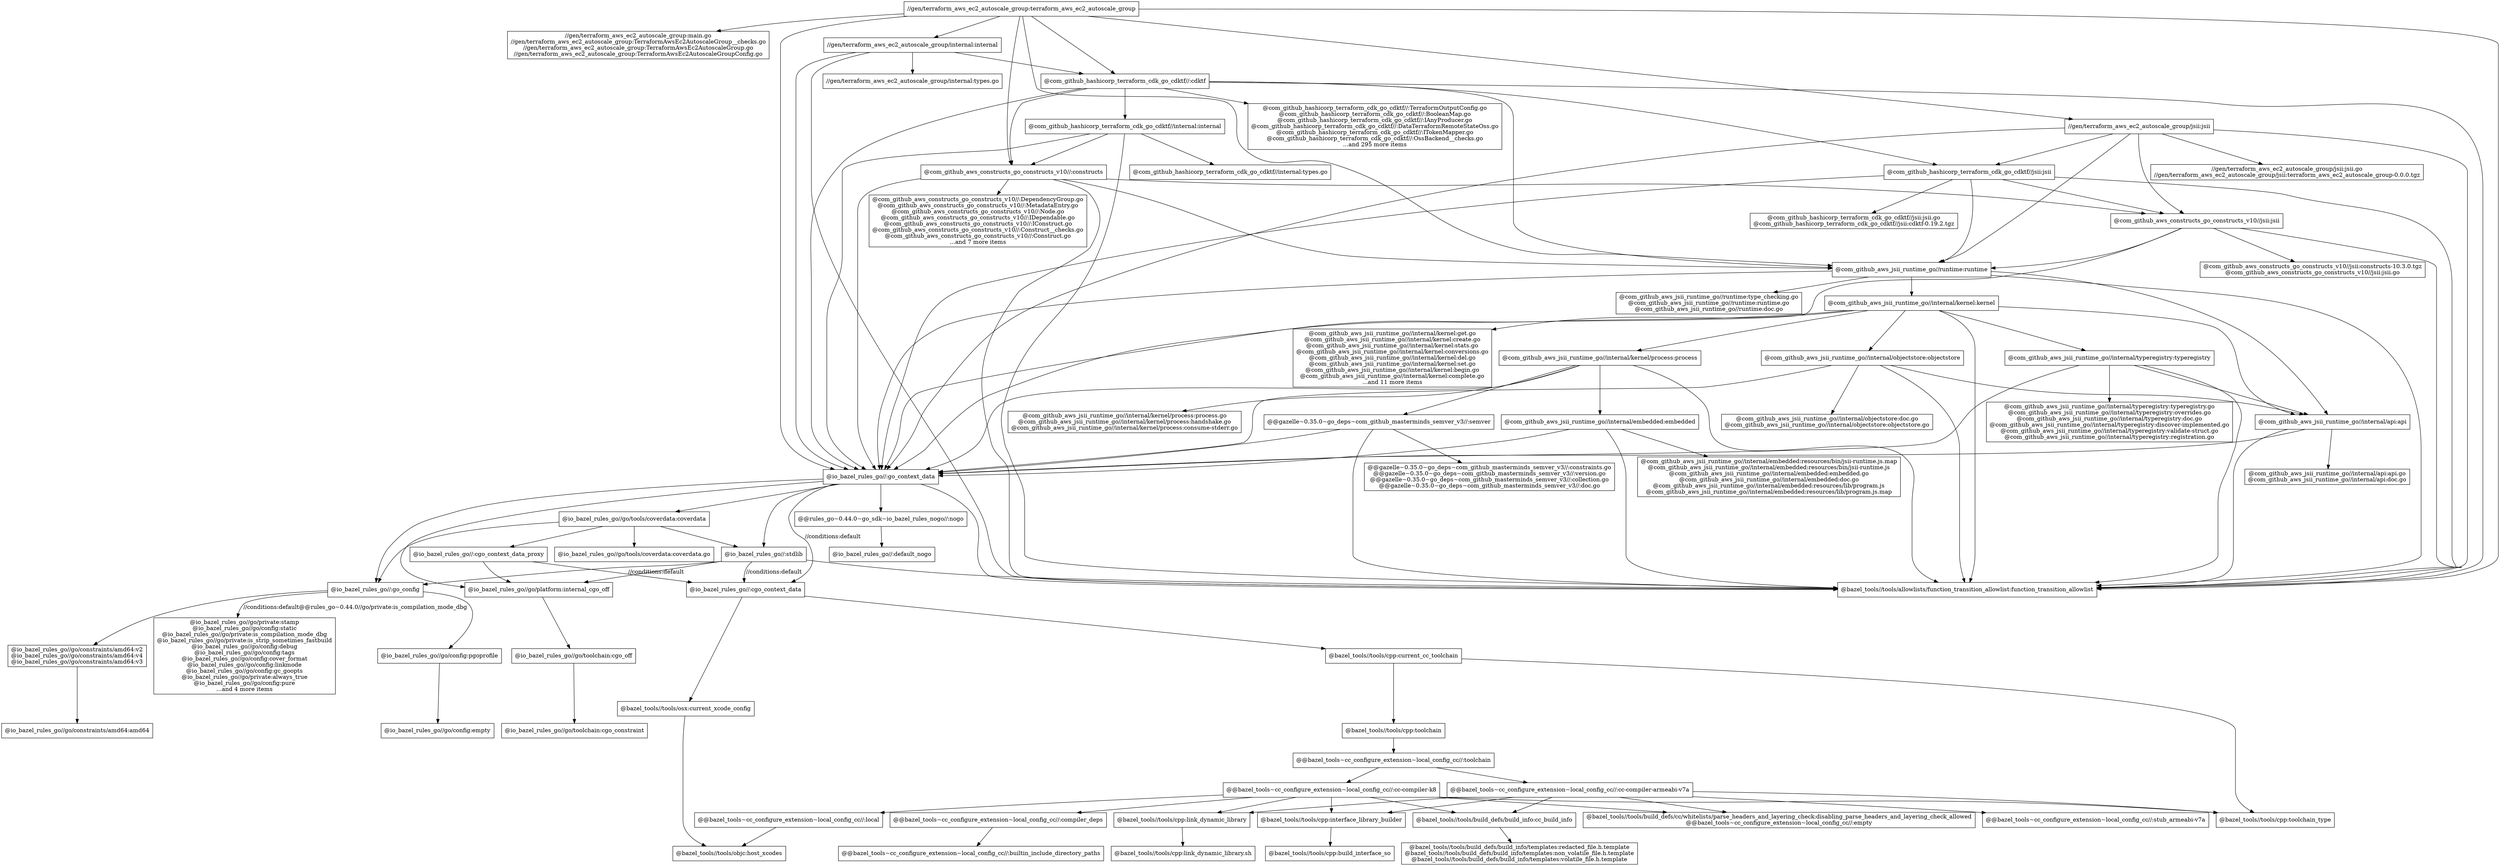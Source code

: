 digraph mygraph {
  node [shape=box];
  "//gen/terraform_aws_ec2_autoscale_group:terraform_aws_ec2_autoscale_group"
  "//gen/terraform_aws_ec2_autoscale_group:terraform_aws_ec2_autoscale_group" -> "//gen/terraform_aws_ec2_autoscale_group:main.go\n//gen/terraform_aws_ec2_autoscale_group:TerraformAwsEc2AutoscaleGroup__checks.go\n//gen/terraform_aws_ec2_autoscale_group:TerraformAwsEc2AutoscaleGroup.go\n//gen/terraform_aws_ec2_autoscale_group:TerraformAwsEc2AutoscaleGroupConfig.go"
  "//gen/terraform_aws_ec2_autoscale_group:terraform_aws_ec2_autoscale_group" -> "//gen/terraform_aws_ec2_autoscale_group/internal:internal"
  "//gen/terraform_aws_ec2_autoscale_group:terraform_aws_ec2_autoscale_group" -> "//gen/terraform_aws_ec2_autoscale_group/jsii:jsii"
  "//gen/terraform_aws_ec2_autoscale_group:terraform_aws_ec2_autoscale_group" -> "@com_github_aws_constructs_go_constructs_v10//:constructs"
  "//gen/terraform_aws_ec2_autoscale_group:terraform_aws_ec2_autoscale_group" -> "@com_github_aws_jsii_runtime_go//runtime:runtime"
  "//gen/terraform_aws_ec2_autoscale_group:terraform_aws_ec2_autoscale_group" -> "@com_github_hashicorp_terraform_cdk_go_cdktf//:cdktf"
  "//gen/terraform_aws_ec2_autoscale_group:terraform_aws_ec2_autoscale_group" -> "@io_bazel_rules_go//:go_context_data"
  "//gen/terraform_aws_ec2_autoscale_group:terraform_aws_ec2_autoscale_group" -> "@bazel_tools//tools/allowlists/function_transition_allowlist:function_transition_allowlist"
  "//gen/terraform_aws_ec2_autoscale_group/jsii:jsii"
  "//gen/terraform_aws_ec2_autoscale_group/jsii:jsii" -> "//gen/terraform_aws_ec2_autoscale_group/jsii:jsii.go\n//gen/terraform_aws_ec2_autoscale_group/jsii:terraform_aws_ec2_autoscale_group-0.0.0.tgz"
  "//gen/terraform_aws_ec2_autoscale_group/jsii:jsii" -> "@bazel_tools//tools/allowlists/function_transition_allowlist:function_transition_allowlist"
  "//gen/terraform_aws_ec2_autoscale_group/jsii:jsii" -> "@io_bazel_rules_go//:go_context_data"
  "//gen/terraform_aws_ec2_autoscale_group/jsii:jsii" -> "@com_github_hashicorp_terraform_cdk_go_cdktf//jsii:jsii"
  "//gen/terraform_aws_ec2_autoscale_group/jsii:jsii" -> "@com_github_aws_constructs_go_constructs_v10//jsii:jsii"
  "//gen/terraform_aws_ec2_autoscale_group/jsii:jsii" -> "@com_github_aws_jsii_runtime_go//runtime:runtime"
  "//gen/terraform_aws_ec2_autoscale_group:main.go\n//gen/terraform_aws_ec2_autoscale_group:TerraformAwsEc2AutoscaleGroup__checks.go\n//gen/terraform_aws_ec2_autoscale_group:TerraformAwsEc2AutoscaleGroup.go\n//gen/terraform_aws_ec2_autoscale_group:TerraformAwsEc2AutoscaleGroupConfig.go"
  "//gen/terraform_aws_ec2_autoscale_group/internal:internal"
  "//gen/terraform_aws_ec2_autoscale_group/internal:internal" -> "//gen/terraform_aws_ec2_autoscale_group/internal:types.go"
  "//gen/terraform_aws_ec2_autoscale_group/internal:internal" -> "@com_github_hashicorp_terraform_cdk_go_cdktf//:cdktf"
  "//gen/terraform_aws_ec2_autoscale_group/internal:internal" -> "@io_bazel_rules_go//:go_context_data"
  "//gen/terraform_aws_ec2_autoscale_group/internal:internal" -> "@bazel_tools//tools/allowlists/function_transition_allowlist:function_transition_allowlist"
  "@com_github_hashicorp_terraform_cdk_go_cdktf//:cdktf"
  "@com_github_hashicorp_terraform_cdk_go_cdktf//:cdktf" -> "@com_github_hashicorp_terraform_cdk_go_cdktf//:TerraformOutputConfig.go\n@com_github_hashicorp_terraform_cdk_go_cdktf//:BooleanMap.go\n@com_github_hashicorp_terraform_cdk_go_cdktf//:IAnyProducer.go\n@com_github_hashicorp_terraform_cdk_go_cdktf//:DataTerraformRemoteStateOss.go\n@com_github_hashicorp_terraform_cdk_go_cdktf//:ITokenMapper.go\n@com_github_hashicorp_terraform_cdk_go_cdktf//:OssBackend__checks.go\n...and 295 more items"
  "@com_github_hashicorp_terraform_cdk_go_cdktf//:cdktf" -> "@com_github_aws_constructs_go_constructs_v10//:constructs"
  "@com_github_hashicorp_terraform_cdk_go_cdktf//:cdktf" -> "@io_bazel_rules_go//:go_context_data"
  "@com_github_hashicorp_terraform_cdk_go_cdktf//:cdktf" -> "@bazel_tools//tools/allowlists/function_transition_allowlist:function_transition_allowlist"
  "@com_github_hashicorp_terraform_cdk_go_cdktf//:cdktf" -> "@com_github_aws_jsii_runtime_go//runtime:runtime"
  "@com_github_hashicorp_terraform_cdk_go_cdktf//:cdktf" -> "@com_github_hashicorp_terraform_cdk_go_cdktf//jsii:jsii"
  "@com_github_hashicorp_terraform_cdk_go_cdktf//:cdktf" -> "@com_github_hashicorp_terraform_cdk_go_cdktf//internal:internal"
  "@com_github_hashicorp_terraform_cdk_go_cdktf//internal:internal"
  "@com_github_hashicorp_terraform_cdk_go_cdktf//internal:internal" -> "@com_github_hashicorp_terraform_cdk_go_cdktf//internal:types.go"
  "@com_github_hashicorp_terraform_cdk_go_cdktf//internal:internal" -> "@com_github_aws_constructs_go_constructs_v10//:constructs"
  "@com_github_hashicorp_terraform_cdk_go_cdktf//internal:internal" -> "@io_bazel_rules_go//:go_context_data"
  "@com_github_hashicorp_terraform_cdk_go_cdktf//internal:internal" -> "@bazel_tools//tools/allowlists/function_transition_allowlist:function_transition_allowlist"
  "@com_github_hashicorp_terraform_cdk_go_cdktf//internal:types.go"
  "@com_github_aws_constructs_go_constructs_v10//:constructs"
  "@com_github_aws_constructs_go_constructs_v10//:constructs" -> "@com_github_aws_constructs_go_constructs_v10//:DependencyGroup.go\n@com_github_aws_constructs_go_constructs_v10//:MetadataEntry.go\n@com_github_aws_constructs_go_constructs_v10//:Node.go\n@com_github_aws_constructs_go_constructs_v10//:IDependable.go\n@com_github_aws_constructs_go_constructs_v10//:IConstruct.go\n@com_github_aws_constructs_go_constructs_v10//:Construct__checks.go\n@com_github_aws_constructs_go_constructs_v10//:Construct.go\n...and 7 more items"
  "@com_github_aws_constructs_go_constructs_v10//:constructs" -> "@io_bazel_rules_go//:go_context_data"
  "@com_github_aws_constructs_go_constructs_v10//:constructs" -> "@bazel_tools//tools/allowlists/function_transition_allowlist:function_transition_allowlist"
  "@com_github_aws_constructs_go_constructs_v10//:constructs" -> "@com_github_aws_jsii_runtime_go//runtime:runtime"
  "@com_github_aws_constructs_go_constructs_v10//:constructs" -> "@com_github_aws_constructs_go_constructs_v10//jsii:jsii"
  "@com_github_aws_constructs_go_constructs_v10//:DependencyGroup.go\n@com_github_aws_constructs_go_constructs_v10//:MetadataEntry.go\n@com_github_aws_constructs_go_constructs_v10//:Node.go\n@com_github_aws_constructs_go_constructs_v10//:IDependable.go\n@com_github_aws_constructs_go_constructs_v10//:IConstruct.go\n@com_github_aws_constructs_go_constructs_v10//:Construct__checks.go\n@com_github_aws_constructs_go_constructs_v10//:Construct.go\n...and 7 more items"
  "@com_github_hashicorp_terraform_cdk_go_cdktf//:TerraformOutputConfig.go\n@com_github_hashicorp_terraform_cdk_go_cdktf//:BooleanMap.go\n@com_github_hashicorp_terraform_cdk_go_cdktf//:IAnyProducer.go\n@com_github_hashicorp_terraform_cdk_go_cdktf//:DataTerraformRemoteStateOss.go\n@com_github_hashicorp_terraform_cdk_go_cdktf//:ITokenMapper.go\n@com_github_hashicorp_terraform_cdk_go_cdktf//:OssBackend__checks.go\n...and 295 more items"
  "//gen/terraform_aws_ec2_autoscale_group/internal:types.go"
  "//gen/terraform_aws_ec2_autoscale_group/jsii:jsii.go\n//gen/terraform_aws_ec2_autoscale_group/jsii:terraform_aws_ec2_autoscale_group-0.0.0.tgz"
  "@com_github_hashicorp_terraform_cdk_go_cdktf//jsii:jsii"
  "@com_github_hashicorp_terraform_cdk_go_cdktf//jsii:jsii" -> "@com_github_hashicorp_terraform_cdk_go_cdktf//jsii:jsii.go\n@com_github_hashicorp_terraform_cdk_go_cdktf//jsii:cdktf-0.19.2.tgz"
  "@com_github_hashicorp_terraform_cdk_go_cdktf//jsii:jsii" -> "@com_github_aws_constructs_go_constructs_v10//jsii:jsii"
  "@com_github_hashicorp_terraform_cdk_go_cdktf//jsii:jsii" -> "@bazel_tools//tools/allowlists/function_transition_allowlist:function_transition_allowlist"
  "@com_github_hashicorp_terraform_cdk_go_cdktf//jsii:jsii" -> "@io_bazel_rules_go//:go_context_data"
  "@com_github_hashicorp_terraform_cdk_go_cdktf//jsii:jsii" -> "@com_github_aws_jsii_runtime_go//runtime:runtime"
  "@com_github_aws_constructs_go_constructs_v10//jsii:jsii"
  "@com_github_aws_constructs_go_constructs_v10//jsii:jsii" -> "@com_github_aws_constructs_go_constructs_v10//jsii:constructs-10.3.0.tgz\n@com_github_aws_constructs_go_constructs_v10//jsii:jsii.go"
  "@com_github_aws_constructs_go_constructs_v10//jsii:jsii" -> "@com_github_aws_jsii_runtime_go//runtime:runtime"
  "@com_github_aws_constructs_go_constructs_v10//jsii:jsii" -> "@io_bazel_rules_go//:go_context_data"
  "@com_github_aws_constructs_go_constructs_v10//jsii:jsii" -> "@bazel_tools//tools/allowlists/function_transition_allowlist:function_transition_allowlist"
  "@com_github_aws_jsii_runtime_go//runtime:runtime"
  "@com_github_aws_jsii_runtime_go//runtime:runtime" -> "@com_github_aws_jsii_runtime_go//runtime:type_checking.go\n@com_github_aws_jsii_runtime_go//runtime:runtime.go\n@com_github_aws_jsii_runtime_go//runtime:doc.go"
  "@com_github_aws_jsii_runtime_go//runtime:runtime" -> "@bazel_tools//tools/allowlists/function_transition_allowlist:function_transition_allowlist"
  "@com_github_aws_jsii_runtime_go//runtime:runtime" -> "@io_bazel_rules_go//:go_context_data"
  "@com_github_aws_jsii_runtime_go//runtime:runtime" -> "@com_github_aws_jsii_runtime_go//internal/kernel:kernel"
  "@com_github_aws_jsii_runtime_go//runtime:runtime" -> "@com_github_aws_jsii_runtime_go//internal/api:api"
  "@com_github_aws_jsii_runtime_go//internal/kernel:kernel"
  "@com_github_aws_jsii_runtime_go//internal/kernel:kernel" -> "@com_github_aws_jsii_runtime_go//internal/kernel:get.go\n@com_github_aws_jsii_runtime_go//internal/kernel:create.go\n@com_github_aws_jsii_runtime_go//internal/kernel:stats.go\n@com_github_aws_jsii_runtime_go//internal/kernel:conversions.go\n@com_github_aws_jsii_runtime_go//internal/kernel:del.go\n@com_github_aws_jsii_runtime_go//internal/kernel:set.go\n@com_github_aws_jsii_runtime_go//internal/kernel:begin.go\n@com_github_aws_jsii_runtime_go//internal/kernel:complete.go\n...and 11 more items"
  "@com_github_aws_jsii_runtime_go//internal/kernel:kernel" -> "@bazel_tools//tools/allowlists/function_transition_allowlist:function_transition_allowlist"
  "@com_github_aws_jsii_runtime_go//internal/kernel:kernel" -> "@io_bazel_rules_go//:go_context_data"
  "@com_github_aws_jsii_runtime_go//internal/kernel:kernel" -> "@com_github_aws_jsii_runtime_go//internal/typeregistry:typeregistry"
  "@com_github_aws_jsii_runtime_go//internal/kernel:kernel" -> "@com_github_aws_jsii_runtime_go//internal/objectstore:objectstore"
  "@com_github_aws_jsii_runtime_go//internal/kernel:kernel" -> "@com_github_aws_jsii_runtime_go//internal/kernel/process:process"
  "@com_github_aws_jsii_runtime_go//internal/kernel:kernel" -> "@com_github_aws_jsii_runtime_go//internal/api:api"
  "@com_github_aws_jsii_runtime_go//internal/kernel/process:process"
  "@com_github_aws_jsii_runtime_go//internal/kernel/process:process" -> "@com_github_aws_jsii_runtime_go//internal/kernel/process:process.go\n@com_github_aws_jsii_runtime_go//internal/kernel/process:handshake.go\n@com_github_aws_jsii_runtime_go//internal/kernel/process:consume-stderr.go"
  "@com_github_aws_jsii_runtime_go//internal/kernel/process:process" -> "@bazel_tools//tools/allowlists/function_transition_allowlist:function_transition_allowlist"
  "@com_github_aws_jsii_runtime_go//internal/kernel/process:process" -> "@io_bazel_rules_go//:go_context_data"
  "@com_github_aws_jsii_runtime_go//internal/kernel/process:process" -> "@@gazelle~0.35.0~go_deps~com_github_masterminds_semver_v3//:semver"
  "@com_github_aws_jsii_runtime_go//internal/kernel/process:process" -> "@com_github_aws_jsii_runtime_go//internal/embedded:embedded"
  "@com_github_aws_jsii_runtime_go//internal/embedded:embedded"
  "@com_github_aws_jsii_runtime_go//internal/embedded:embedded" -> "@com_github_aws_jsii_runtime_go//internal/embedded:resources/bin/jsii-runtime.js.map\n@com_github_aws_jsii_runtime_go//internal/embedded:resources/bin/jsii-runtime.js\n@com_github_aws_jsii_runtime_go//internal/embedded:embedded.go\n@com_github_aws_jsii_runtime_go//internal/embedded:doc.go\n@com_github_aws_jsii_runtime_go//internal/embedded:resources/lib/program.js\n@com_github_aws_jsii_runtime_go//internal/embedded:resources/lib/program.js.map"
  "@com_github_aws_jsii_runtime_go//internal/embedded:embedded" -> "@bazel_tools//tools/allowlists/function_transition_allowlist:function_transition_allowlist"
  "@com_github_aws_jsii_runtime_go//internal/embedded:embedded" -> "@io_bazel_rules_go//:go_context_data"
  "@com_github_aws_jsii_runtime_go//internal/embedded:resources/bin/jsii-runtime.js.map\n@com_github_aws_jsii_runtime_go//internal/embedded:resources/bin/jsii-runtime.js\n@com_github_aws_jsii_runtime_go//internal/embedded:embedded.go\n@com_github_aws_jsii_runtime_go//internal/embedded:doc.go\n@com_github_aws_jsii_runtime_go//internal/embedded:resources/lib/program.js\n@com_github_aws_jsii_runtime_go//internal/embedded:resources/lib/program.js.map"
  "@@gazelle~0.35.0~go_deps~com_github_masterminds_semver_v3//:semver"
  "@@gazelle~0.35.0~go_deps~com_github_masterminds_semver_v3//:semver" -> "@@gazelle~0.35.0~go_deps~com_github_masterminds_semver_v3//:constraints.go\n@@gazelle~0.35.0~go_deps~com_github_masterminds_semver_v3//:version.go\n@@gazelle~0.35.0~go_deps~com_github_masterminds_semver_v3//:collection.go\n@@gazelle~0.35.0~go_deps~com_github_masterminds_semver_v3//:doc.go"
  "@@gazelle~0.35.0~go_deps~com_github_masterminds_semver_v3//:semver" -> "@io_bazel_rules_go//:go_context_data"
  "@@gazelle~0.35.0~go_deps~com_github_masterminds_semver_v3//:semver" -> "@bazel_tools//tools/allowlists/function_transition_allowlist:function_transition_allowlist"
  "@@gazelle~0.35.0~go_deps~com_github_masterminds_semver_v3//:constraints.go\n@@gazelle~0.35.0~go_deps~com_github_masterminds_semver_v3//:version.go\n@@gazelle~0.35.0~go_deps~com_github_masterminds_semver_v3//:collection.go\n@@gazelle~0.35.0~go_deps~com_github_masterminds_semver_v3//:doc.go"
  "@com_github_aws_jsii_runtime_go//internal/kernel/process:process.go\n@com_github_aws_jsii_runtime_go//internal/kernel/process:handshake.go\n@com_github_aws_jsii_runtime_go//internal/kernel/process:consume-stderr.go"
  "@com_github_aws_jsii_runtime_go//internal/objectstore:objectstore"
  "@com_github_aws_jsii_runtime_go//internal/objectstore:objectstore" -> "@com_github_aws_jsii_runtime_go//internal/objectstore:doc.go\n@com_github_aws_jsii_runtime_go//internal/objectstore:objectstore.go"
  "@com_github_aws_jsii_runtime_go//internal/objectstore:objectstore" -> "@bazel_tools//tools/allowlists/function_transition_allowlist:function_transition_allowlist"
  "@com_github_aws_jsii_runtime_go//internal/objectstore:objectstore" -> "@io_bazel_rules_go//:go_context_data"
  "@com_github_aws_jsii_runtime_go//internal/objectstore:objectstore" -> "@com_github_aws_jsii_runtime_go//internal/api:api"
  "@com_github_aws_jsii_runtime_go//internal/objectstore:doc.go\n@com_github_aws_jsii_runtime_go//internal/objectstore:objectstore.go"
  "@com_github_aws_jsii_runtime_go//internal/typeregistry:typeregistry"
  "@com_github_aws_jsii_runtime_go//internal/typeregistry:typeregistry" -> "@com_github_aws_jsii_runtime_go//internal/typeregistry:typeregistry.go\n@com_github_aws_jsii_runtime_go//internal/typeregistry:overrides.go\n@com_github_aws_jsii_runtime_go//internal/typeregistry:doc.go\n@com_github_aws_jsii_runtime_go//internal/typeregistry:discover-implemented.go\n@com_github_aws_jsii_runtime_go//internal/typeregistry:validate-struct.go\n@com_github_aws_jsii_runtime_go//internal/typeregistry:registration.go"
  "@com_github_aws_jsii_runtime_go//internal/typeregistry:typeregistry" -> "@bazel_tools//tools/allowlists/function_transition_allowlist:function_transition_allowlist"
  "@com_github_aws_jsii_runtime_go//internal/typeregistry:typeregistry" -> "@io_bazel_rules_go//:go_context_data"
  "@com_github_aws_jsii_runtime_go//internal/typeregistry:typeregistry" -> "@com_github_aws_jsii_runtime_go//internal/api:api"
  "@com_github_aws_jsii_runtime_go//internal/api:api"
  "@com_github_aws_jsii_runtime_go//internal/api:api" -> "@com_github_aws_jsii_runtime_go//internal/api:api.go\n@com_github_aws_jsii_runtime_go//internal/api:doc.go"
  "@com_github_aws_jsii_runtime_go//internal/api:api" -> "@bazel_tools//tools/allowlists/function_transition_allowlist:function_transition_allowlist"
  "@com_github_aws_jsii_runtime_go//internal/api:api" -> "@io_bazel_rules_go//:go_context_data"
  "@com_github_aws_jsii_runtime_go//internal/api:api.go\n@com_github_aws_jsii_runtime_go//internal/api:doc.go"
  "@com_github_aws_jsii_runtime_go//internal/typeregistry:typeregistry.go\n@com_github_aws_jsii_runtime_go//internal/typeregistry:overrides.go\n@com_github_aws_jsii_runtime_go//internal/typeregistry:doc.go\n@com_github_aws_jsii_runtime_go//internal/typeregistry:discover-implemented.go\n@com_github_aws_jsii_runtime_go//internal/typeregistry:validate-struct.go\n@com_github_aws_jsii_runtime_go//internal/typeregistry:registration.go"
  "@com_github_aws_jsii_runtime_go//internal/kernel:get.go\n@com_github_aws_jsii_runtime_go//internal/kernel:create.go\n@com_github_aws_jsii_runtime_go//internal/kernel:stats.go\n@com_github_aws_jsii_runtime_go//internal/kernel:conversions.go\n@com_github_aws_jsii_runtime_go//internal/kernel:del.go\n@com_github_aws_jsii_runtime_go//internal/kernel:set.go\n@com_github_aws_jsii_runtime_go//internal/kernel:begin.go\n@com_github_aws_jsii_runtime_go//internal/kernel:complete.go\n...and 11 more items"
  "@io_bazel_rules_go//:go_context_data"
  "@io_bazel_rules_go//:go_context_data" -> "@io_bazel_rules_go//:cgo_context_data"
  [label="//conditions:default"];
  "@io_bazel_rules_go//:go_context_data" -> "@io_bazel_rules_go//:go_config"
  "@io_bazel_rules_go//:go_context_data" -> "@@rules_go~0.44.0~go_sdk~io_bazel_rules_nogo//:nogo"
  "@io_bazel_rules_go//:go_context_data" -> "@io_bazel_rules_go//:stdlib"
  "@io_bazel_rules_go//:go_context_data" -> "@bazel_tools//tools/allowlists/function_transition_allowlist:function_transition_allowlist"
  "@io_bazel_rules_go//:go_context_data" -> "@io_bazel_rules_go//go/platform:internal_cgo_off"
  "@io_bazel_rules_go//:go_context_data" -> "@io_bazel_rules_go//go/tools/coverdata:coverdata"
  "@io_bazel_rules_go//go/tools/coverdata:coverdata"
  "@io_bazel_rules_go//go/tools/coverdata:coverdata" -> "@io_bazel_rules_go//go/tools/coverdata:coverdata.go"
  "@io_bazel_rules_go//go/tools/coverdata:coverdata" -> "@io_bazel_rules_go//:stdlib"
  "@io_bazel_rules_go//go/tools/coverdata:coverdata" -> "@io_bazel_rules_go//:cgo_context_data_proxy"
  "@io_bazel_rules_go//go/tools/coverdata:coverdata" -> "@io_bazel_rules_go//:go_config"
  "@io_bazel_rules_go//:cgo_context_data_proxy"
  "@io_bazel_rules_go//:cgo_context_data_proxy" -> "@io_bazel_rules_go//:cgo_context_data"
  [label="//conditions:default"];
  "@io_bazel_rules_go//:cgo_context_data_proxy" -> "@io_bazel_rules_go//go/platform:internal_cgo_off"
  "@io_bazel_rules_go//go/tools/coverdata:coverdata.go"
  "@io_bazel_rules_go//:stdlib"
  "@io_bazel_rules_go//:stdlib" -> "@io_bazel_rules_go//:cgo_context_data"
  [label="//conditions:default"];
  "@io_bazel_rules_go//:stdlib" -> "@io_bazel_rules_go//:go_config"
  "@io_bazel_rules_go//:stdlib" -> "@bazel_tools//tools/allowlists/function_transition_allowlist:function_transition_allowlist"
  "@io_bazel_rules_go//:stdlib" -> "@io_bazel_rules_go//go/platform:internal_cgo_off"
  "@io_bazel_rules_go//go/platform:internal_cgo_off"
  "@io_bazel_rules_go//go/platform:internal_cgo_off" -> "@io_bazel_rules_go//go/toolchain:cgo_off"
  "@io_bazel_rules_go//go/toolchain:cgo_off"
  "@io_bazel_rules_go//go/toolchain:cgo_off" -> "@io_bazel_rules_go//go/toolchain:cgo_constraint"
  "@io_bazel_rules_go//go/toolchain:cgo_constraint"
  "@@rules_go~0.44.0~go_sdk~io_bazel_rules_nogo//:nogo"
  "@@rules_go~0.44.0~go_sdk~io_bazel_rules_nogo//:nogo" -> "@io_bazel_rules_go//:default_nogo"
  "@io_bazel_rules_go//:default_nogo"
  "@io_bazel_rules_go//:go_config"
  "@io_bazel_rules_go//:go_config" -> "@io_bazel_rules_go//go/config:pgoprofile"
  "@io_bazel_rules_go//:go_config" -> "@io_bazel_rules_go//go/constraints/amd64:v2\n@io_bazel_rules_go//go/constraints/amd64:v4\n@io_bazel_rules_go//go/constraints/amd64:v3"
  "@io_bazel_rules_go//:go_config" -> "@io_bazel_rules_go//go/private:stamp\n@io_bazel_rules_go//go/config:static\n@io_bazel_rules_go//go/private:is_compilation_mode_dbg\n@io_bazel_rules_go//go/private:is_strip_sometimes_fastbuild\n@io_bazel_rules_go//go/config:debug\n@io_bazel_rules_go//go/config:tags\n@io_bazel_rules_go//go/config:cover_format\n@io_bazel_rules_go//go/config:linkmode\n@io_bazel_rules_go//go/config:gc_goopts\n@io_bazel_rules_go//go/private:always_true\n@io_bazel_rules_go//go/config:pure\n...and 4 more items"
  [label="//conditions:default@@rules_go~0.44.0//go/private:is_compilation_mode_dbg"];
  "@io_bazel_rules_go//go/private:stamp\n@io_bazel_rules_go//go/config:static\n@io_bazel_rules_go//go/private:is_compilation_mode_dbg\n@io_bazel_rules_go//go/private:is_strip_sometimes_fastbuild\n@io_bazel_rules_go//go/config:debug\n@io_bazel_rules_go//go/config:tags\n@io_bazel_rules_go//go/config:cover_format\n@io_bazel_rules_go//go/config:linkmode\n@io_bazel_rules_go//go/config:gc_goopts\n@io_bazel_rules_go//go/private:always_true\n@io_bazel_rules_go//go/config:pure\n...and 4 more items"
  "@io_bazel_rules_go//go/constraints/amd64:v2\n@io_bazel_rules_go//go/constraints/amd64:v4\n@io_bazel_rules_go//go/constraints/amd64:v3"
  "@io_bazel_rules_go//go/constraints/amd64:v2\n@io_bazel_rules_go//go/constraints/amd64:v4\n@io_bazel_rules_go//go/constraints/amd64:v3" -> "@io_bazel_rules_go//go/constraints/amd64:amd64"
  "@io_bazel_rules_go//go/constraints/amd64:amd64"
  "@io_bazel_rules_go//go/config:pgoprofile"
  "@io_bazel_rules_go//go/config:pgoprofile" -> "@io_bazel_rules_go//go/config:empty"
  "@io_bazel_rules_go//go/config:empty"
  "@io_bazel_rules_go//:cgo_context_data"
  "@io_bazel_rules_go//:cgo_context_data" -> "@bazel_tools//tools/cpp:current_cc_toolchain"
  "@io_bazel_rules_go//:cgo_context_data" -> "@bazel_tools//tools/osx:current_xcode_config"
  "@bazel_tools//tools/osx:current_xcode_config"
  "@bazel_tools//tools/osx:current_xcode_config" -> "@bazel_tools//tools/objc:host_xcodes"
  "@bazel_tools//tools/cpp:current_cc_toolchain"
  "@bazel_tools//tools/cpp:current_cc_toolchain" -> "@bazel_tools//tools/cpp:toolchain"
  "@bazel_tools//tools/cpp:current_cc_toolchain" -> "@bazel_tools//tools/cpp:toolchain_type"
  "@bazel_tools//tools/cpp:toolchain"
  "@bazel_tools//tools/cpp:toolchain" -> "@@bazel_tools~cc_configure_extension~local_config_cc//:toolchain"
  "@@bazel_tools~cc_configure_extension~local_config_cc//:toolchain"
  "@@bazel_tools~cc_configure_extension~local_config_cc//:toolchain" -> "@@bazel_tools~cc_configure_extension~local_config_cc//:cc-compiler-k8"
  "@@bazel_tools~cc_configure_extension~local_config_cc//:toolchain" -> "@@bazel_tools~cc_configure_extension~local_config_cc//:cc-compiler-armeabi-v7a"
  "@@bazel_tools~cc_configure_extension~local_config_cc//:cc-compiler-armeabi-v7a"
  "@@bazel_tools~cc_configure_extension~local_config_cc//:cc-compiler-armeabi-v7a" -> "@bazel_tools//tools/build_defs/cc/whitelists/parse_headers_and_layering_check:disabling_parse_headers_and_layering_check_allowed\n@@bazel_tools~cc_configure_extension~local_config_cc//:empty"
  "@@bazel_tools~cc_configure_extension~local_config_cc//:cc-compiler-armeabi-v7a" -> "@@bazel_tools~cc_configure_extension~local_config_cc//:stub_armeabi-v7a"
  "@@bazel_tools~cc_configure_extension~local_config_cc//:cc-compiler-armeabi-v7a" -> "@bazel_tools//tools/build_defs/build_info:cc_build_info"
  "@@bazel_tools~cc_configure_extension~local_config_cc//:cc-compiler-armeabi-v7a" -> "@bazel_tools//tools/cpp:toolchain_type"
  "@@bazel_tools~cc_configure_extension~local_config_cc//:cc-compiler-armeabi-v7a" -> "@bazel_tools//tools/cpp:link_dynamic_library"
  "@@bazel_tools~cc_configure_extension~local_config_cc//:cc-compiler-armeabi-v7a" -> "@bazel_tools//tools/cpp:interface_library_builder"
  "@@bazel_tools~cc_configure_extension~local_config_cc//:stub_armeabi-v7a"
  "@@bazel_tools~cc_configure_extension~local_config_cc//:cc-compiler-k8"
  "@@bazel_tools~cc_configure_extension~local_config_cc//:cc-compiler-k8" -> "@@bazel_tools~cc_configure_extension~local_config_cc//:compiler_deps"
  "@@bazel_tools~cc_configure_extension~local_config_cc//:cc-compiler-k8" -> "@bazel_tools//tools/build_defs/cc/whitelists/parse_headers_and_layering_check:disabling_parse_headers_and_layering_check_allowed\n@@bazel_tools~cc_configure_extension~local_config_cc//:empty"
  "@@bazel_tools~cc_configure_extension~local_config_cc//:cc-compiler-k8" -> "@@bazel_tools~cc_configure_extension~local_config_cc//:local"
  "@@bazel_tools~cc_configure_extension~local_config_cc//:cc-compiler-k8" -> "@bazel_tools//tools/build_defs/build_info:cc_build_info"
  "@@bazel_tools~cc_configure_extension~local_config_cc//:cc-compiler-k8" -> "@bazel_tools//tools/cpp:toolchain_type"
  "@@bazel_tools~cc_configure_extension~local_config_cc//:cc-compiler-k8" -> "@bazel_tools//tools/cpp:link_dynamic_library"
  "@@bazel_tools~cc_configure_extension~local_config_cc//:cc-compiler-k8" -> "@bazel_tools//tools/cpp:interface_library_builder"
  "@bazel_tools//tools/cpp:interface_library_builder"
  "@bazel_tools//tools/cpp:interface_library_builder" -> "@bazel_tools//tools/cpp:build_interface_so"
  "@bazel_tools//tools/cpp:build_interface_so"
  "@bazel_tools//tools/cpp:link_dynamic_library"
  "@bazel_tools//tools/cpp:link_dynamic_library" -> "@bazel_tools//tools/cpp:link_dynamic_library.sh"
  "@bazel_tools//tools/cpp:link_dynamic_library.sh"
  "@bazel_tools//tools/cpp:toolchain_type"
  "@bazel_tools//tools/build_defs/build_info:cc_build_info"
  "@bazel_tools//tools/build_defs/build_info:cc_build_info" -> "@bazel_tools//tools/build_defs/build_info/templates:redacted_file.h.template\n@bazel_tools//tools/build_defs/build_info/templates:non_volatile_file.h.template\n@bazel_tools//tools/build_defs/build_info/templates:volatile_file.h.template"
  "@bazel_tools//tools/build_defs/build_info/templates:redacted_file.h.template\n@bazel_tools//tools/build_defs/build_info/templates:non_volatile_file.h.template\n@bazel_tools//tools/build_defs/build_info/templates:volatile_file.h.template"
  "@bazel_tools//tools/build_defs/cc/whitelists/parse_headers_and_layering_check:disabling_parse_headers_and_layering_check_allowed\n@@bazel_tools~cc_configure_extension~local_config_cc//:empty"
  "@@bazel_tools~cc_configure_extension~local_config_cc//:compiler_deps"
  "@@bazel_tools~cc_configure_extension~local_config_cc//:compiler_deps" -> "@@bazel_tools~cc_configure_extension~local_config_cc//:builtin_include_directory_paths"
  "@@bazel_tools~cc_configure_extension~local_config_cc//:builtin_include_directory_paths"
  "@com_github_aws_jsii_runtime_go//runtime:type_checking.go\n@com_github_aws_jsii_runtime_go//runtime:runtime.go\n@com_github_aws_jsii_runtime_go//runtime:doc.go"
  "@com_github_aws_constructs_go_constructs_v10//jsii:constructs-10.3.0.tgz\n@com_github_aws_constructs_go_constructs_v10//jsii:jsii.go"
  "@com_github_hashicorp_terraform_cdk_go_cdktf//jsii:jsii.go\n@com_github_hashicorp_terraform_cdk_go_cdktf//jsii:cdktf-0.19.2.tgz"
  "@@bazel_tools~cc_configure_extension~local_config_cc//:local"
  "@@bazel_tools~cc_configure_extension~local_config_cc//:local" -> "@bazel_tools//tools/objc:host_xcodes"
  "@bazel_tools//tools/objc:host_xcodes"
  "@bazel_tools//tools/allowlists/function_transition_allowlist:function_transition_allowlist"
}

